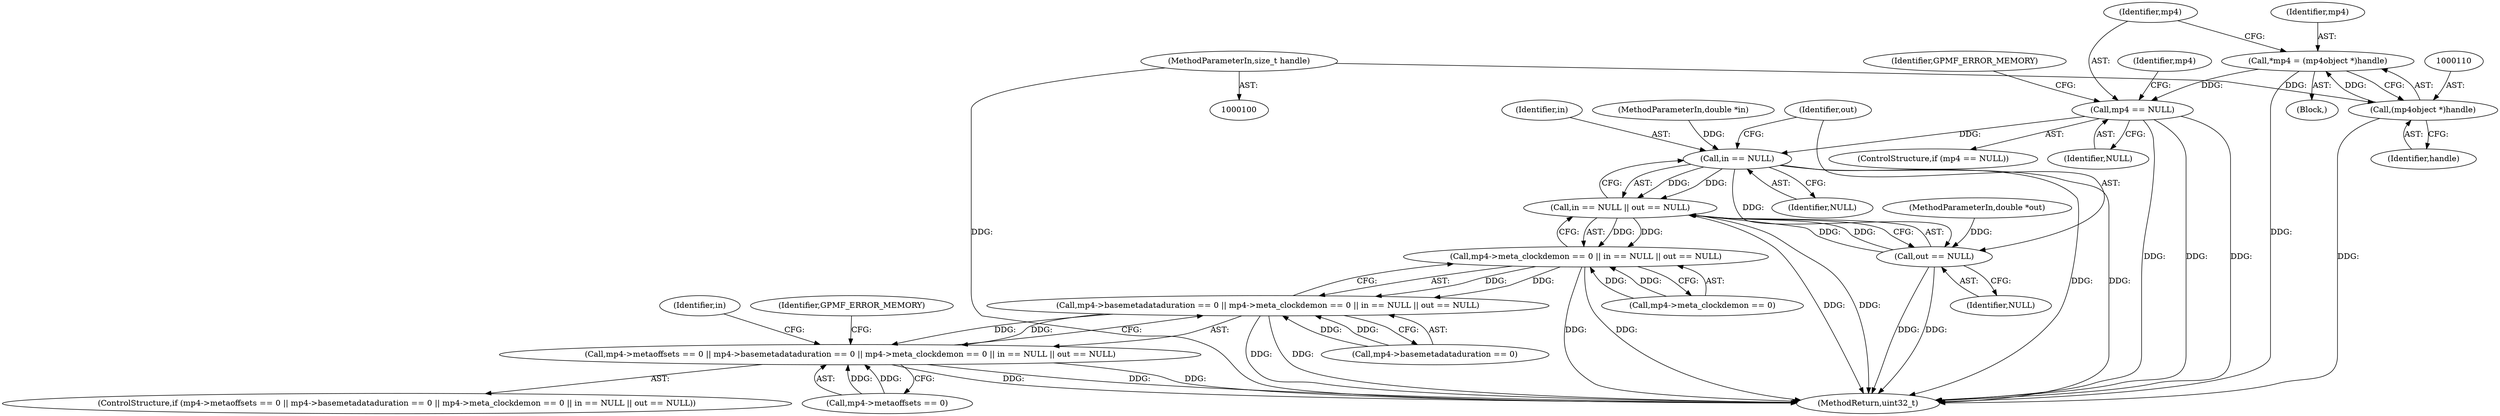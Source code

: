 digraph "0_gpmf-parser_341f12cd5b97ab419e53853ca00176457c9f1681_4@pointer" {
"1000107" [label="(Call,*mp4 = (mp4object *)handle)"];
"1000109" [label="(Call,(mp4object *)handle)"];
"1000101" [label="(MethodParameterIn,size_t handle)"];
"1000113" [label="(Call,mp4 == NULL)"];
"1000138" [label="(Call,in == NULL)"];
"1000137" [label="(Call,in == NULL || out == NULL)"];
"1000131" [label="(Call,mp4->meta_clockdemon == 0 || in == NULL || out == NULL)"];
"1000125" [label="(Call,mp4->basemetadataduration == 0 || mp4->meta_clockdemon == 0 || in == NULL || out == NULL)"];
"1000119" [label="(Call,mp4->metaoffsets == 0 || mp4->basemetadataduration == 0 || mp4->meta_clockdemon == 0 || in == NULL || out == NULL)"];
"1000141" [label="(Call,out == NULL)"];
"1000122" [label="(Identifier,mp4)"];
"1000109" [label="(Call,(mp4object *)handle)"];
"1000112" [label="(ControlStructure,if (mp4 == NULL))"];
"1000117" [label="(Identifier,GPMF_ERROR_MEMORY)"];
"1000131" [label="(Call,mp4->meta_clockdemon == 0 || in == NULL || out == NULL)"];
"1000101" [label="(MethodParameterIn,size_t handle)"];
"1000119" [label="(Call,mp4->metaoffsets == 0 || mp4->basemetadataduration == 0 || mp4->meta_clockdemon == 0 || in == NULL || out == NULL)"];
"1000111" [label="(Identifier,handle)"];
"1000138" [label="(Call,in == NULL)"];
"1000139" [label="(Identifier,in)"];
"1000105" [label="(Block,)"];
"1000186" [label="(MethodReturn,uint32_t)"];
"1000137" [label="(Call,in == NULL || out == NULL)"];
"1000115" [label="(Identifier,NULL)"];
"1000142" [label="(Identifier,out)"];
"1000145" [label="(Identifier,GPMF_ERROR_MEMORY)"];
"1000118" [label="(ControlStructure,if (mp4->metaoffsets == 0 || mp4->basemetadataduration == 0 || mp4->meta_clockdemon == 0 || in == NULL || out == NULL))"];
"1000104" [label="(MethodParameterIn,double *out)"];
"1000143" [label="(Identifier,NULL)"];
"1000113" [label="(Call,mp4 == NULL)"];
"1000140" [label="(Identifier,NULL)"];
"1000141" [label="(Call,out == NULL)"];
"1000114" [label="(Identifier,mp4)"];
"1000148" [label="(Identifier,in)"];
"1000125" [label="(Call,mp4->basemetadataduration == 0 || mp4->meta_clockdemon == 0 || in == NULL || out == NULL)"];
"1000107" [label="(Call,*mp4 = (mp4object *)handle)"];
"1000120" [label="(Call,mp4->metaoffsets == 0)"];
"1000103" [label="(MethodParameterIn,double *in)"];
"1000126" [label="(Call,mp4->basemetadataduration == 0)"];
"1000132" [label="(Call,mp4->meta_clockdemon == 0)"];
"1000108" [label="(Identifier,mp4)"];
"1000107" -> "1000105"  [label="AST: "];
"1000107" -> "1000109"  [label="CFG: "];
"1000108" -> "1000107"  [label="AST: "];
"1000109" -> "1000107"  [label="AST: "];
"1000114" -> "1000107"  [label="CFG: "];
"1000107" -> "1000186"  [label="DDG: "];
"1000109" -> "1000107"  [label="DDG: "];
"1000107" -> "1000113"  [label="DDG: "];
"1000109" -> "1000111"  [label="CFG: "];
"1000110" -> "1000109"  [label="AST: "];
"1000111" -> "1000109"  [label="AST: "];
"1000109" -> "1000186"  [label="DDG: "];
"1000101" -> "1000109"  [label="DDG: "];
"1000101" -> "1000100"  [label="AST: "];
"1000101" -> "1000186"  [label="DDG: "];
"1000113" -> "1000112"  [label="AST: "];
"1000113" -> "1000115"  [label="CFG: "];
"1000114" -> "1000113"  [label="AST: "];
"1000115" -> "1000113"  [label="AST: "];
"1000117" -> "1000113"  [label="CFG: "];
"1000122" -> "1000113"  [label="CFG: "];
"1000113" -> "1000186"  [label="DDG: "];
"1000113" -> "1000186"  [label="DDG: "];
"1000113" -> "1000186"  [label="DDG: "];
"1000113" -> "1000138"  [label="DDG: "];
"1000138" -> "1000137"  [label="AST: "];
"1000138" -> "1000140"  [label="CFG: "];
"1000139" -> "1000138"  [label="AST: "];
"1000140" -> "1000138"  [label="AST: "];
"1000142" -> "1000138"  [label="CFG: "];
"1000137" -> "1000138"  [label="CFG: "];
"1000138" -> "1000186"  [label="DDG: "];
"1000138" -> "1000186"  [label="DDG: "];
"1000138" -> "1000137"  [label="DDG: "];
"1000138" -> "1000137"  [label="DDG: "];
"1000103" -> "1000138"  [label="DDG: "];
"1000138" -> "1000141"  [label="DDG: "];
"1000137" -> "1000131"  [label="AST: "];
"1000137" -> "1000141"  [label="CFG: "];
"1000141" -> "1000137"  [label="AST: "];
"1000131" -> "1000137"  [label="CFG: "];
"1000137" -> "1000186"  [label="DDG: "];
"1000137" -> "1000186"  [label="DDG: "];
"1000137" -> "1000131"  [label="DDG: "];
"1000137" -> "1000131"  [label="DDG: "];
"1000141" -> "1000137"  [label="DDG: "];
"1000141" -> "1000137"  [label="DDG: "];
"1000131" -> "1000125"  [label="AST: "];
"1000131" -> "1000132"  [label="CFG: "];
"1000132" -> "1000131"  [label="AST: "];
"1000125" -> "1000131"  [label="CFG: "];
"1000131" -> "1000186"  [label="DDG: "];
"1000131" -> "1000186"  [label="DDG: "];
"1000131" -> "1000125"  [label="DDG: "];
"1000131" -> "1000125"  [label="DDG: "];
"1000132" -> "1000131"  [label="DDG: "];
"1000132" -> "1000131"  [label="DDG: "];
"1000125" -> "1000119"  [label="AST: "];
"1000125" -> "1000126"  [label="CFG: "];
"1000126" -> "1000125"  [label="AST: "];
"1000119" -> "1000125"  [label="CFG: "];
"1000125" -> "1000186"  [label="DDG: "];
"1000125" -> "1000186"  [label="DDG: "];
"1000125" -> "1000119"  [label="DDG: "];
"1000125" -> "1000119"  [label="DDG: "];
"1000126" -> "1000125"  [label="DDG: "];
"1000126" -> "1000125"  [label="DDG: "];
"1000119" -> "1000118"  [label="AST: "];
"1000119" -> "1000120"  [label="CFG: "];
"1000120" -> "1000119"  [label="AST: "];
"1000145" -> "1000119"  [label="CFG: "];
"1000148" -> "1000119"  [label="CFG: "];
"1000119" -> "1000186"  [label="DDG: "];
"1000119" -> "1000186"  [label="DDG: "];
"1000119" -> "1000186"  [label="DDG: "];
"1000120" -> "1000119"  [label="DDG: "];
"1000120" -> "1000119"  [label="DDG: "];
"1000141" -> "1000143"  [label="CFG: "];
"1000142" -> "1000141"  [label="AST: "];
"1000143" -> "1000141"  [label="AST: "];
"1000141" -> "1000186"  [label="DDG: "];
"1000141" -> "1000186"  [label="DDG: "];
"1000104" -> "1000141"  [label="DDG: "];
}
